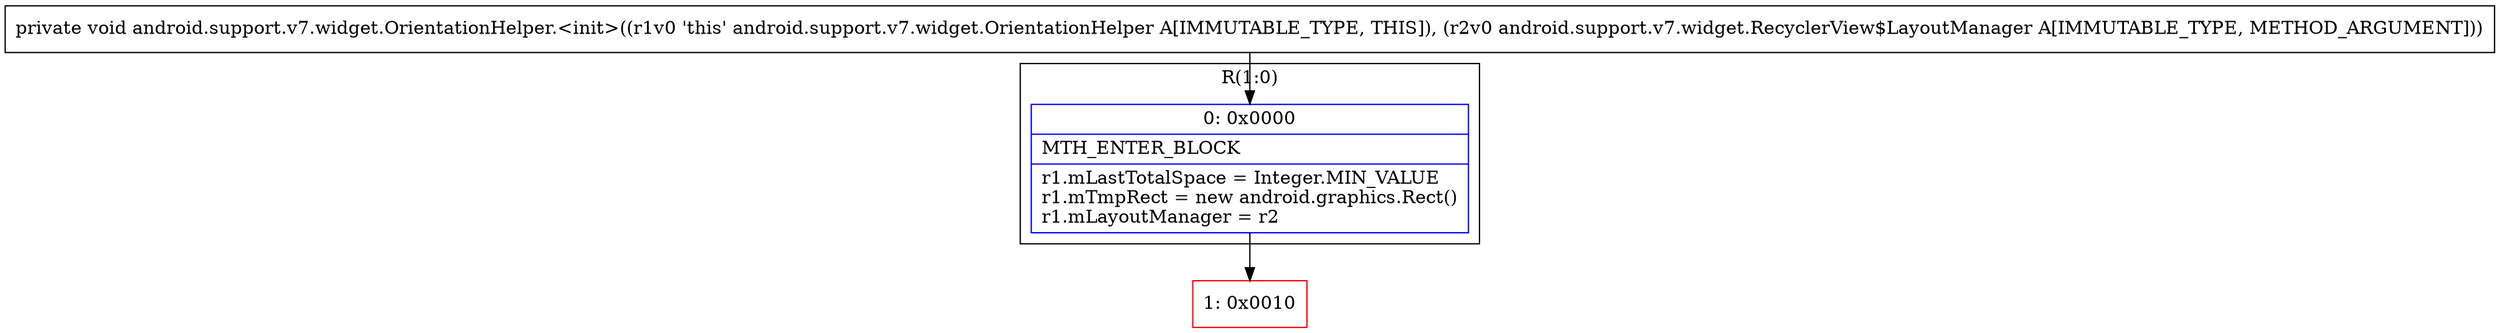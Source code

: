 digraph "CFG forandroid.support.v7.widget.OrientationHelper.\<init\>(Landroid\/support\/v7\/widget\/RecyclerView$LayoutManager;)V" {
subgraph cluster_Region_318032213 {
label = "R(1:0)";
node [shape=record,color=blue];
Node_0 [shape=record,label="{0\:\ 0x0000|MTH_ENTER_BLOCK\l|r1.mLastTotalSpace = Integer.MIN_VALUE\lr1.mTmpRect = new android.graphics.Rect()\lr1.mLayoutManager = r2\l}"];
}
Node_1 [shape=record,color=red,label="{1\:\ 0x0010}"];
MethodNode[shape=record,label="{private void android.support.v7.widget.OrientationHelper.\<init\>((r1v0 'this' android.support.v7.widget.OrientationHelper A[IMMUTABLE_TYPE, THIS]), (r2v0 android.support.v7.widget.RecyclerView$LayoutManager A[IMMUTABLE_TYPE, METHOD_ARGUMENT])) }"];
MethodNode -> Node_0;
Node_0 -> Node_1;
}

